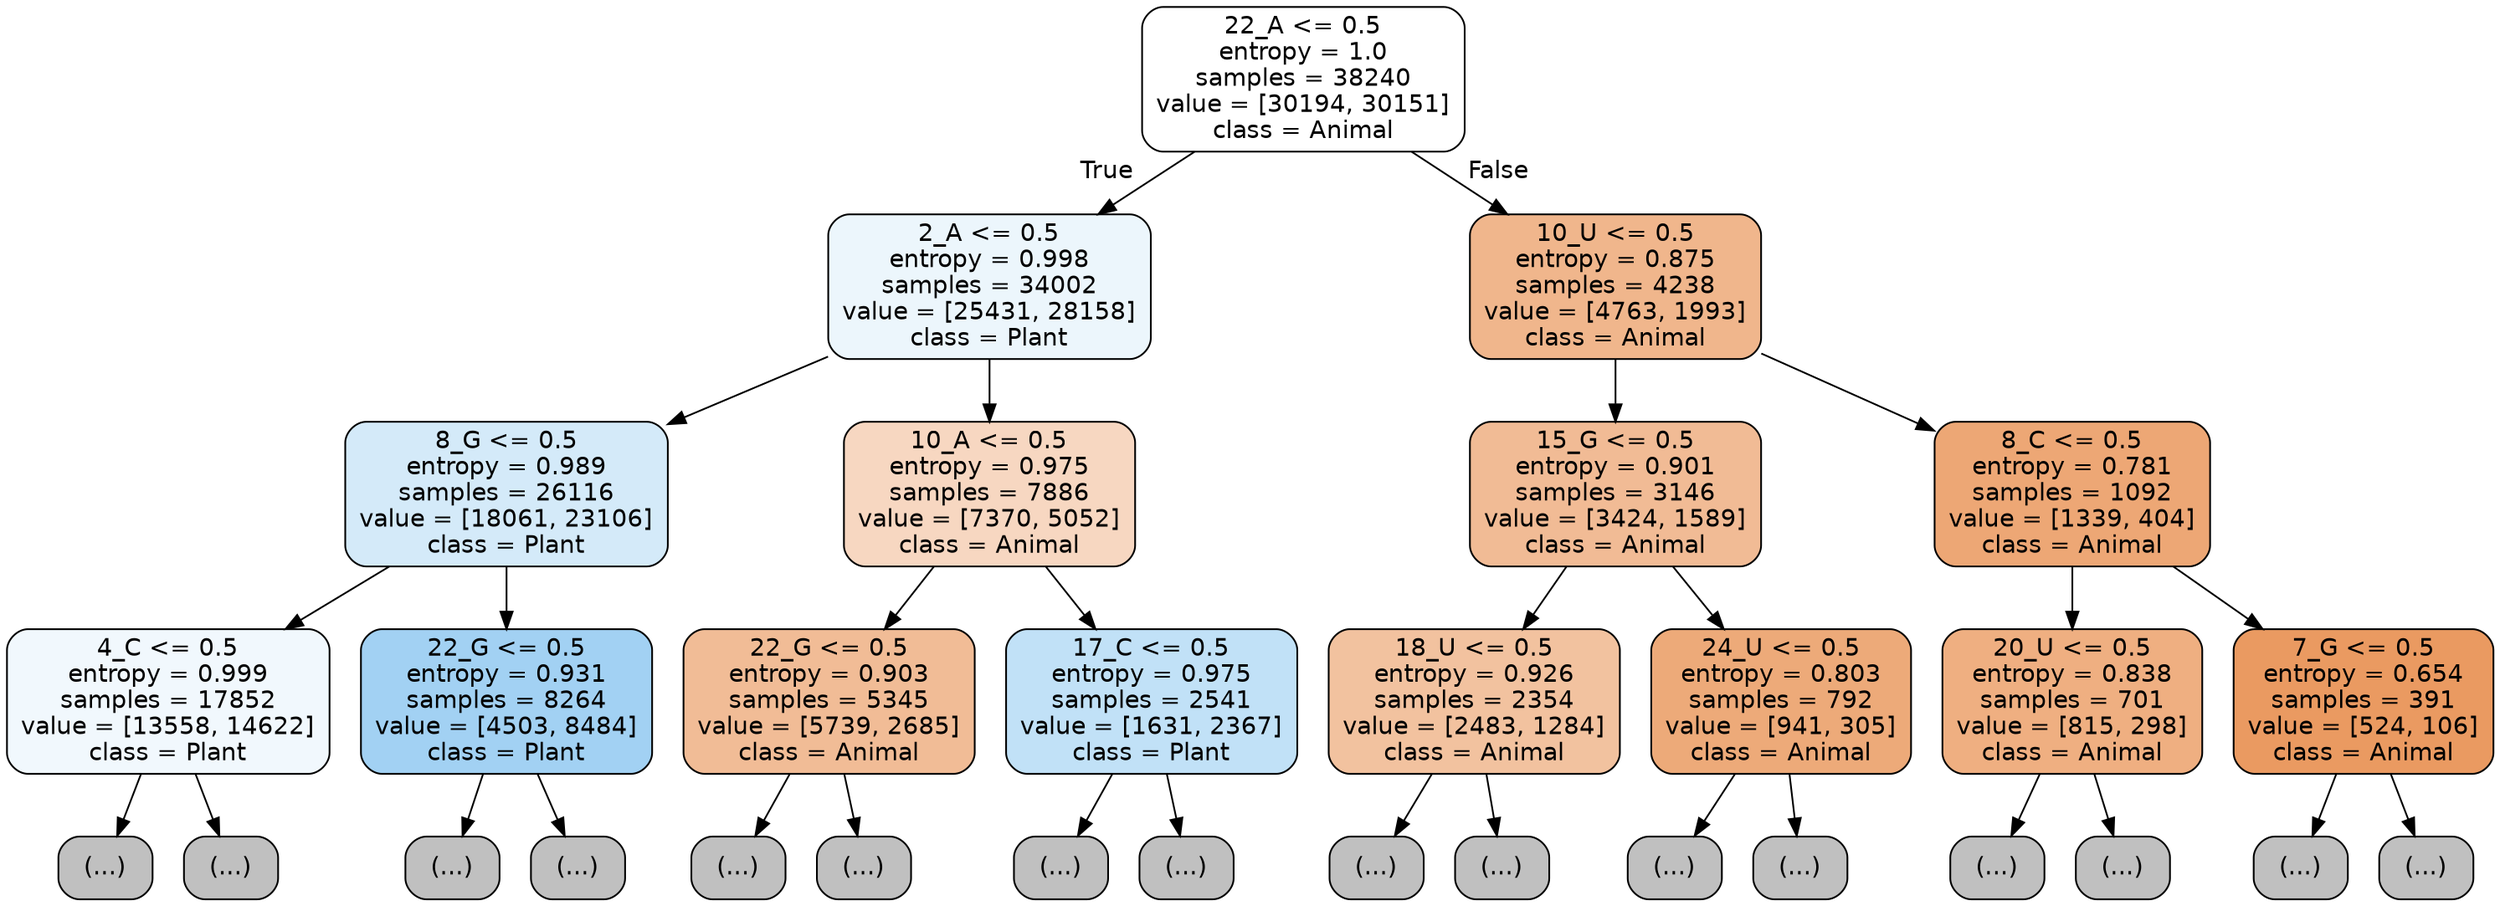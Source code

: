 digraph Tree {
node [shape=box, style="filled, rounded", color="black", fontname="helvetica"] ;
edge [fontname="helvetica"] ;
0 [label="22_A <= 0.5\nentropy = 1.0\nsamples = 38240\nvalue = [30194, 30151]\nclass = Animal", fillcolor="#ffffff"] ;
1 [label="2_A <= 0.5\nentropy = 0.998\nsamples = 34002\nvalue = [25431, 28158]\nclass = Plant", fillcolor="#ecf6fc"] ;
0 -> 1 [labeldistance=2.5, labelangle=45, headlabel="True"] ;
2 [label="8_G <= 0.5\nentropy = 0.989\nsamples = 26116\nvalue = [18061, 23106]\nclass = Plant", fillcolor="#d4eaf9"] ;
1 -> 2 ;
3 [label="4_C <= 0.5\nentropy = 0.999\nsamples = 17852\nvalue = [13558, 14622]\nclass = Plant", fillcolor="#f1f8fd"] ;
2 -> 3 ;
4 [label="(...)", fillcolor="#C0C0C0"] ;
3 -> 4 ;
6479 [label="(...)", fillcolor="#C0C0C0"] ;
3 -> 6479 ;
8236 [label="22_G <= 0.5\nentropy = 0.931\nsamples = 8264\nvalue = [4503, 8484]\nclass = Plant", fillcolor="#a2d1f3"] ;
2 -> 8236 ;
8237 [label="(...)", fillcolor="#C0C0C0"] ;
8236 -> 8237 ;
10772 [label="(...)", fillcolor="#C0C0C0"] ;
8236 -> 10772 ;
11169 [label="10_A <= 0.5\nentropy = 0.975\nsamples = 7886\nvalue = [7370, 5052]\nclass = Animal", fillcolor="#f7d7c1"] ;
1 -> 11169 ;
11170 [label="22_G <= 0.5\nentropy = 0.903\nsamples = 5345\nvalue = [5739, 2685]\nclass = Animal", fillcolor="#f1bc96"] ;
11169 -> 11170 ;
11171 [label="(...)", fillcolor="#C0C0C0"] ;
11170 -> 11171 ;
13416 [label="(...)", fillcolor="#C0C0C0"] ;
11170 -> 13416 ;
13817 [label="17_C <= 0.5\nentropy = 0.975\nsamples = 2541\nvalue = [1631, 2367]\nclass = Plant", fillcolor="#c1e1f7"] ;
11169 -> 13817 ;
13818 [label="(...)", fillcolor="#C0C0C0"] ;
13817 -> 13818 ;
14545 [label="(...)", fillcolor="#C0C0C0"] ;
13817 -> 14545 ;
14736 [label="10_U <= 0.5\nentropy = 0.875\nsamples = 4238\nvalue = [4763, 1993]\nclass = Animal", fillcolor="#f0b68c"] ;
0 -> 14736 [labeldistance=2.5, labelangle=-45, headlabel="False"] ;
14737 [label="15_G <= 0.5\nentropy = 0.901\nsamples = 3146\nvalue = [3424, 1589]\nclass = Animal", fillcolor="#f1bb95"] ;
14736 -> 14737 ;
14738 [label="18_U <= 0.5\nentropy = 0.926\nsamples = 2354\nvalue = [2483, 1284]\nclass = Animal", fillcolor="#f2c29f"] ;
14737 -> 14738 ;
14739 [label="(...)", fillcolor="#C0C0C0"] ;
14738 -> 14739 ;
15510 [label="(...)", fillcolor="#C0C0C0"] ;
14738 -> 15510 ;
15807 [label="24_U <= 0.5\nentropy = 0.803\nsamples = 792\nvalue = [941, 305]\nclass = Animal", fillcolor="#edaa79"] ;
14737 -> 15807 ;
15808 [label="(...)", fillcolor="#C0C0C0"] ;
15807 -> 15808 ;
16161 [label="(...)", fillcolor="#C0C0C0"] ;
15807 -> 16161 ;
16182 [label="8_C <= 0.5\nentropy = 0.781\nsamples = 1092\nvalue = [1339, 404]\nclass = Animal", fillcolor="#eda775"] ;
14736 -> 16182 ;
16183 [label="20_U <= 0.5\nentropy = 0.838\nsamples = 701\nvalue = [815, 298]\nclass = Animal", fillcolor="#efaf81"] ;
16182 -> 16183 ;
16184 [label="(...)", fillcolor="#C0C0C0"] ;
16183 -> 16184 ;
16437 [label="(...)", fillcolor="#C0C0C0"] ;
16183 -> 16437 ;
16542 [label="7_G <= 0.5\nentropy = 0.654\nsamples = 391\nvalue = [524, 106]\nclass = Animal", fillcolor="#ea9a61"] ;
16182 -> 16542 ;
16543 [label="(...)", fillcolor="#C0C0C0"] ;
16542 -> 16543 ;
16670 [label="(...)", fillcolor="#C0C0C0"] ;
16542 -> 16670 ;
}